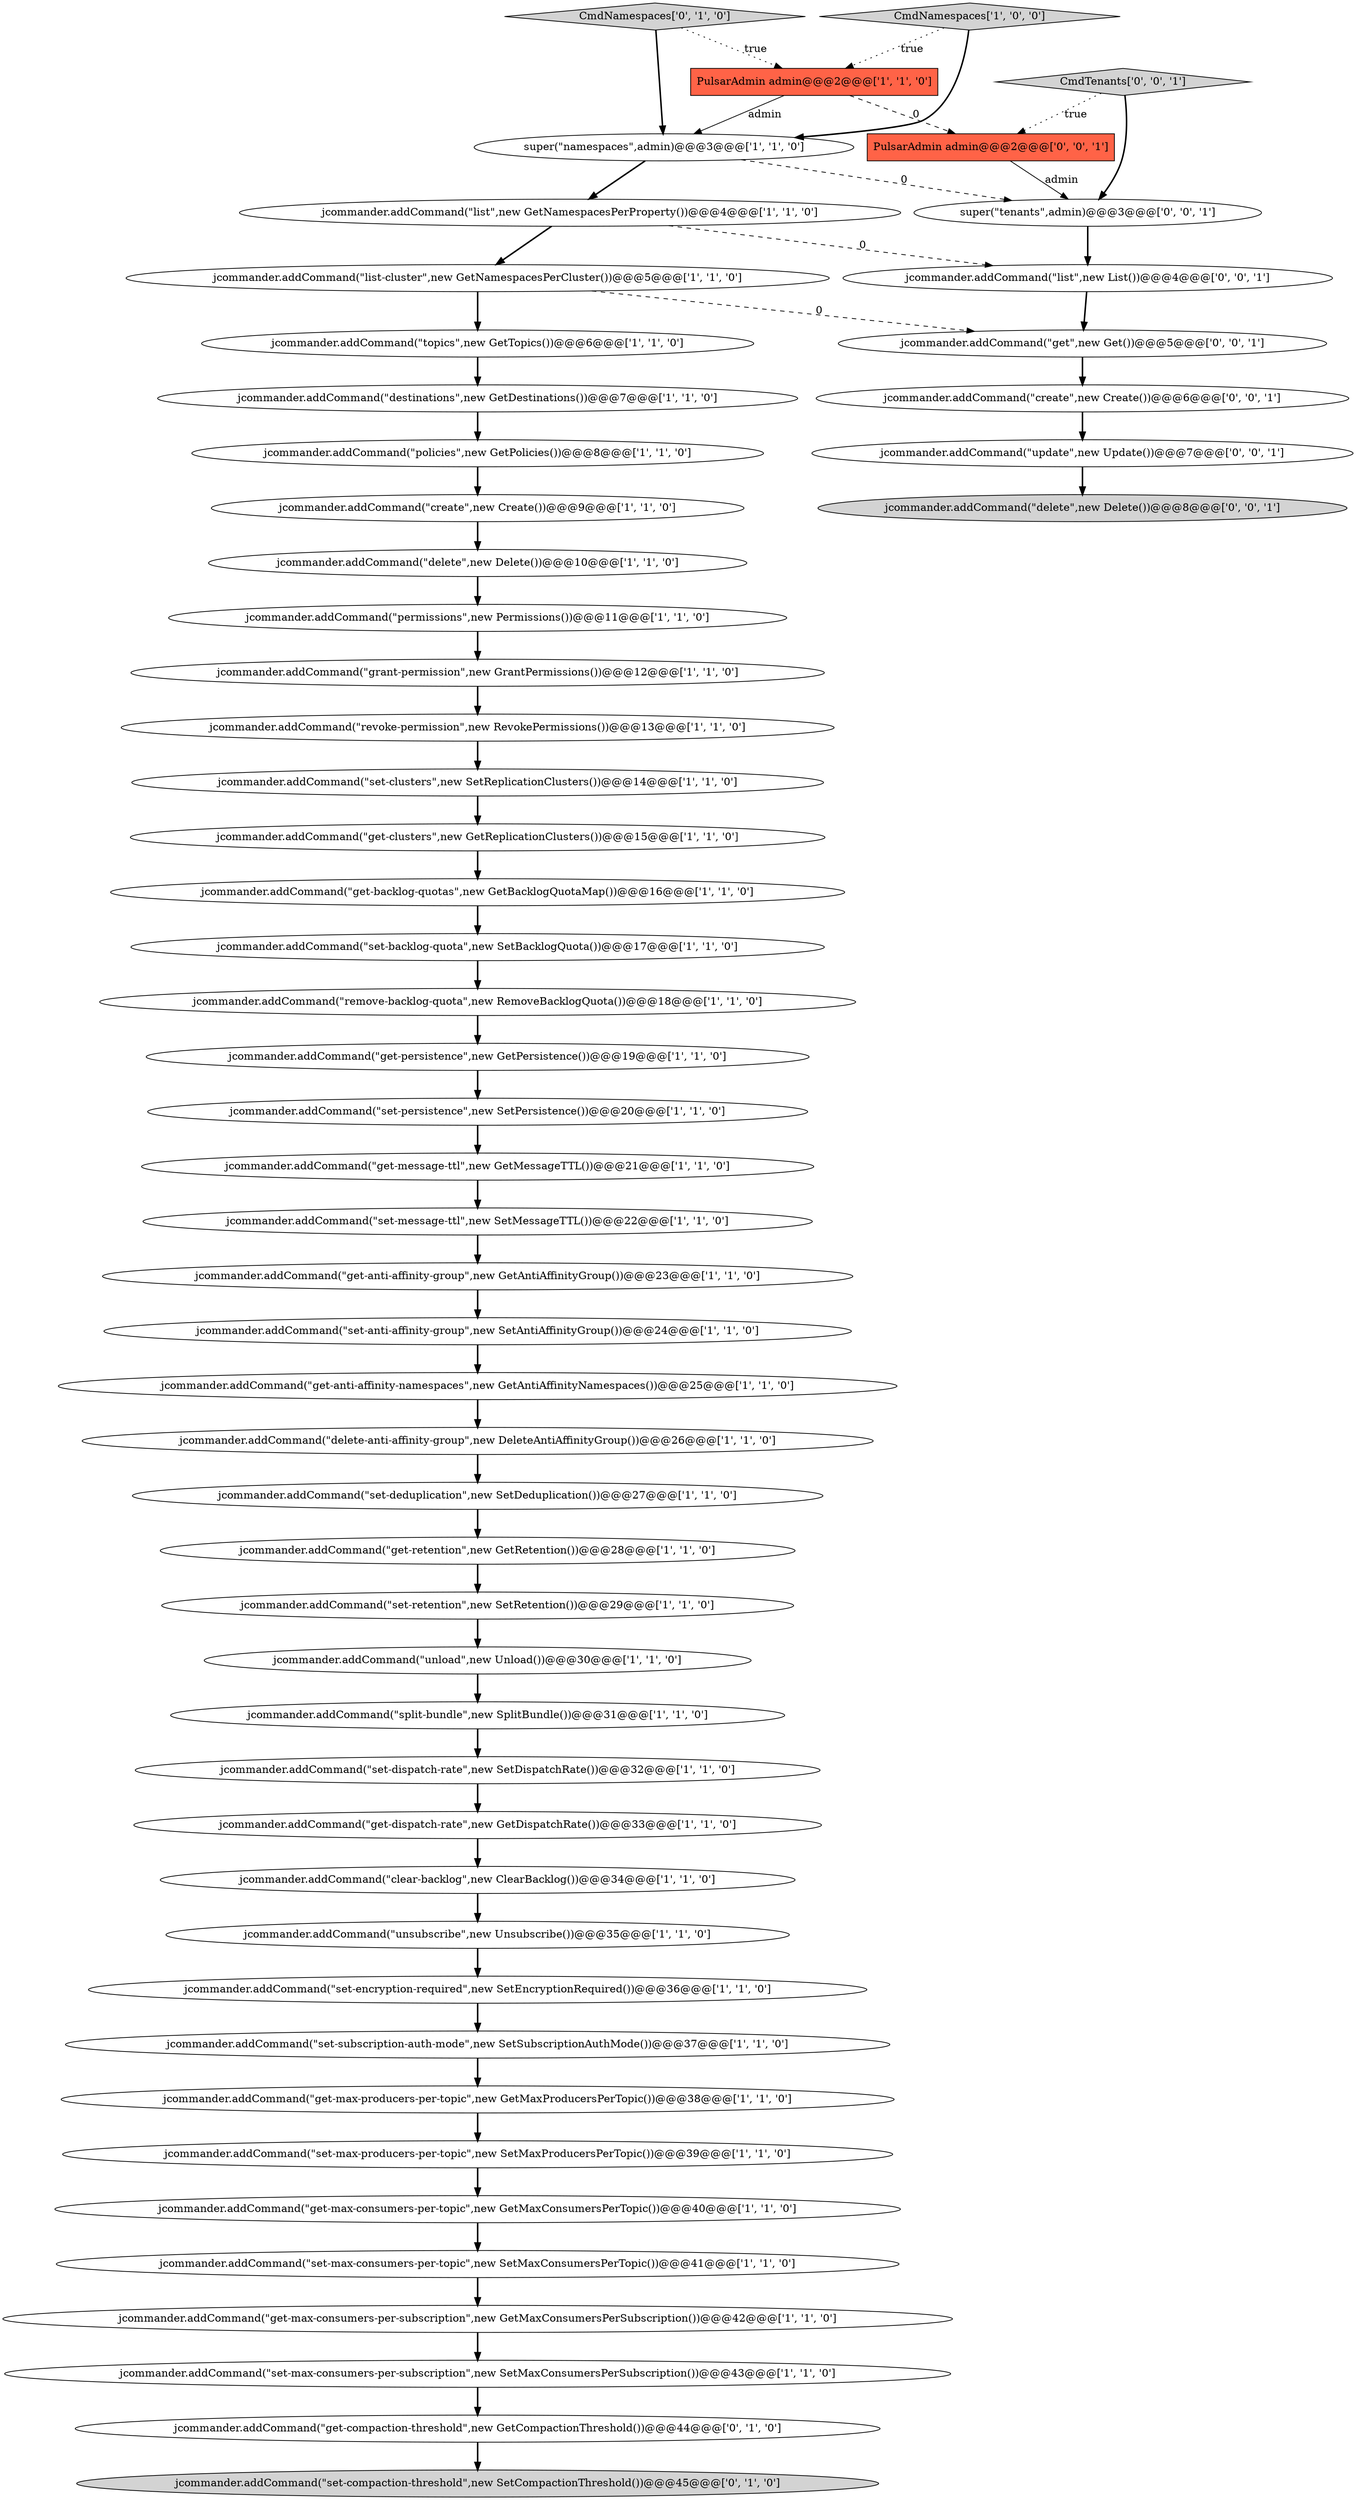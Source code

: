 digraph {
53 [style = filled, label = "jcommander.addCommand(\"create\",new Create())@@@6@@@['0', '0', '1']", fillcolor = white, shape = ellipse image = "AAA0AAABBB3BBB"];
26 [style = filled, label = "jcommander.addCommand(\"set-dispatch-rate\",new SetDispatchRate())@@@32@@@['1', '1', '0']", fillcolor = white, shape = ellipse image = "AAA0AAABBB1BBB"];
32 [style = filled, label = "jcommander.addCommand(\"remove-backlog-quota\",new RemoveBacklogQuota())@@@18@@@['1', '1', '0']", fillcolor = white, shape = ellipse image = "AAA0AAABBB1BBB"];
3 [style = filled, label = "super(\"namespaces\",admin)@@@3@@@['1', '1', '0']", fillcolor = white, shape = ellipse image = "AAA0AAABBB1BBB"];
9 [style = filled, label = "jcommander.addCommand(\"get-clusters\",new GetReplicationClusters())@@@15@@@['1', '1', '0']", fillcolor = white, shape = ellipse image = "AAA0AAABBB1BBB"];
10 [style = filled, label = "jcommander.addCommand(\"set-max-consumers-per-topic\",new SetMaxConsumersPerTopic())@@@41@@@['1', '1', '0']", fillcolor = white, shape = ellipse image = "AAA0AAABBB1BBB"];
34 [style = filled, label = "jcommander.addCommand(\"destinations\",new GetDestinations())@@@7@@@['1', '1', '0']", fillcolor = white, shape = ellipse image = "AAA0AAABBB1BBB"];
19 [style = filled, label = "jcommander.addCommand(\"set-max-consumers-per-subscription\",new SetMaxConsumersPerSubscription())@@@43@@@['1', '1', '0']", fillcolor = white, shape = ellipse image = "AAA0AAABBB1BBB"];
14 [style = filled, label = "jcommander.addCommand(\"set-retention\",new SetRetention())@@@29@@@['1', '1', '0']", fillcolor = white, shape = ellipse image = "AAA0AAABBB1BBB"];
12 [style = filled, label = "jcommander.addCommand(\"permissions\",new Permissions())@@@11@@@['1', '1', '0']", fillcolor = white, shape = ellipse image = "AAA0AAABBB1BBB"];
40 [style = filled, label = "jcommander.addCommand(\"get-dispatch-rate\",new GetDispatchRate())@@@33@@@['1', '1', '0']", fillcolor = white, shape = ellipse image = "AAA0AAABBB1BBB"];
24 [style = filled, label = "jcommander.addCommand(\"delete-anti-affinity-group\",new DeleteAntiAffinityGroup())@@@26@@@['1', '1', '0']", fillcolor = white, shape = ellipse image = "AAA0AAABBB1BBB"];
28 [style = filled, label = "jcommander.addCommand(\"get-retention\",new GetRetention())@@@28@@@['1', '1', '0']", fillcolor = white, shape = ellipse image = "AAA0AAABBB1BBB"];
25 [style = filled, label = "jcommander.addCommand(\"set-deduplication\",new SetDeduplication())@@@27@@@['1', '1', '0']", fillcolor = white, shape = ellipse image = "AAA0AAABBB1BBB"];
47 [style = filled, label = "jcommander.addCommand(\"delete\",new Delete())@@@8@@@['0', '0', '1']", fillcolor = lightgray, shape = ellipse image = "AAA0AAABBB3BBB"];
27 [style = filled, label = "jcommander.addCommand(\"set-encryption-required\",new SetEncryptionRequired())@@@36@@@['1', '1', '0']", fillcolor = white, shape = ellipse image = "AAA0AAABBB1BBB"];
6 [style = filled, label = "jcommander.addCommand(\"set-backlog-quota\",new SetBacklogQuota())@@@17@@@['1', '1', '0']", fillcolor = white, shape = ellipse image = "AAA0AAABBB1BBB"];
0 [style = filled, label = "jcommander.addCommand(\"set-clusters\",new SetReplicationClusters())@@@14@@@['1', '1', '0']", fillcolor = white, shape = ellipse image = "AAA0AAABBB1BBB"];
43 [style = filled, label = "jcommander.addCommand(\"set-compaction-threshold\",new SetCompactionThreshold())@@@45@@@['0', '1', '0']", fillcolor = lightgray, shape = ellipse image = "AAA1AAABBB2BBB"];
50 [style = filled, label = "super(\"tenants\",admin)@@@3@@@['0', '0', '1']", fillcolor = white, shape = ellipse image = "AAA0AAABBB3BBB"];
22 [style = filled, label = "jcommander.addCommand(\"list-cluster\",new GetNamespacesPerCluster())@@@5@@@['1', '1', '0']", fillcolor = white, shape = ellipse image = "AAA0AAABBB1BBB"];
23 [style = filled, label = "jcommander.addCommand(\"unload\",new Unload())@@@30@@@['1', '1', '0']", fillcolor = white, shape = ellipse image = "AAA0AAABBB1BBB"];
36 [style = filled, label = "jcommander.addCommand(\"set-subscription-auth-mode\",new SetSubscriptionAuthMode())@@@37@@@['1', '1', '0']", fillcolor = white, shape = ellipse image = "AAA0AAABBB1BBB"];
18 [style = filled, label = "jcommander.addCommand(\"delete\",new Delete())@@@10@@@['1', '1', '0']", fillcolor = white, shape = ellipse image = "AAA0AAABBB1BBB"];
38 [style = filled, label = "jcommander.addCommand(\"set-max-producers-per-topic\",new SetMaxProducersPerTopic())@@@39@@@['1', '1', '0']", fillcolor = white, shape = ellipse image = "AAA0AAABBB1BBB"];
1 [style = filled, label = "jcommander.addCommand(\"create\",new Create())@@@9@@@['1', '1', '0']", fillcolor = white, shape = ellipse image = "AAA0AAABBB1BBB"];
17 [style = filled, label = "jcommander.addCommand(\"get-max-producers-per-topic\",new GetMaxProducersPerTopic())@@@38@@@['1', '1', '0']", fillcolor = white, shape = ellipse image = "AAA0AAABBB1BBB"];
51 [style = filled, label = "jcommander.addCommand(\"update\",new Update())@@@7@@@['0', '0', '1']", fillcolor = white, shape = ellipse image = "AAA0AAABBB3BBB"];
20 [style = filled, label = "jcommander.addCommand(\"get-max-consumers-per-subscription\",new GetMaxConsumersPerSubscription())@@@42@@@['1', '1', '0']", fillcolor = white, shape = ellipse image = "AAA0AAABBB1BBB"];
35 [style = filled, label = "jcommander.addCommand(\"set-anti-affinity-group\",new SetAntiAffinityGroup())@@@24@@@['1', '1', '0']", fillcolor = white, shape = ellipse image = "AAA0AAABBB1BBB"];
45 [style = filled, label = "CmdNamespaces['0', '1', '0']", fillcolor = lightgray, shape = diamond image = "AAA0AAABBB2BBB"];
11 [style = filled, label = "jcommander.addCommand(\"topics\",new GetTopics())@@@6@@@['1', '1', '0']", fillcolor = white, shape = ellipse image = "AAA0AAABBB1BBB"];
33 [style = filled, label = "jcommander.addCommand(\"split-bundle\",new SplitBundle())@@@31@@@['1', '1', '0']", fillcolor = white, shape = ellipse image = "AAA0AAABBB1BBB"];
46 [style = filled, label = "jcommander.addCommand(\"list\",new List())@@@4@@@['0', '0', '1']", fillcolor = white, shape = ellipse image = "AAA0AAABBB3BBB"];
4 [style = filled, label = "jcommander.addCommand(\"policies\",new GetPolicies())@@@8@@@['1', '1', '0']", fillcolor = white, shape = ellipse image = "AAA0AAABBB1BBB"];
21 [style = filled, label = "CmdNamespaces['1', '0', '0']", fillcolor = lightgray, shape = diamond image = "AAA0AAABBB1BBB"];
8 [style = filled, label = "jcommander.addCommand(\"get-max-consumers-per-topic\",new GetMaxConsumersPerTopic())@@@40@@@['1', '1', '0']", fillcolor = white, shape = ellipse image = "AAA0AAABBB1BBB"];
15 [style = filled, label = "PulsarAdmin admin@@@2@@@['1', '1', '0']", fillcolor = tomato, shape = box image = "AAA0AAABBB1BBB"];
42 [style = filled, label = "jcommander.addCommand(\"revoke-permission\",new RevokePermissions())@@@13@@@['1', '1', '0']", fillcolor = white, shape = ellipse image = "AAA0AAABBB1BBB"];
52 [style = filled, label = "PulsarAdmin admin@@@2@@@['0', '0', '1']", fillcolor = tomato, shape = box image = "AAA0AAABBB3BBB"];
39 [style = filled, label = "jcommander.addCommand(\"get-backlog-quotas\",new GetBacklogQuotaMap())@@@16@@@['1', '1', '0']", fillcolor = white, shape = ellipse image = "AAA0AAABBB1BBB"];
44 [style = filled, label = "jcommander.addCommand(\"get-compaction-threshold\",new GetCompactionThreshold())@@@44@@@['0', '1', '0']", fillcolor = white, shape = ellipse image = "AAA1AAABBB2BBB"];
7 [style = filled, label = "jcommander.addCommand(\"set-persistence\",new SetPersistence())@@@20@@@['1', '1', '0']", fillcolor = white, shape = ellipse image = "AAA0AAABBB1BBB"];
49 [style = filled, label = "jcommander.addCommand(\"get\",new Get())@@@5@@@['0', '0', '1']", fillcolor = white, shape = ellipse image = "AAA0AAABBB3BBB"];
2 [style = filled, label = "jcommander.addCommand(\"get-anti-affinity-group\",new GetAntiAffinityGroup())@@@23@@@['1', '1', '0']", fillcolor = white, shape = ellipse image = "AAA0AAABBB1BBB"];
5 [style = filled, label = "jcommander.addCommand(\"get-anti-affinity-namespaces\",new GetAntiAffinityNamespaces())@@@25@@@['1', '1', '0']", fillcolor = white, shape = ellipse image = "AAA0AAABBB1BBB"];
16 [style = filled, label = "jcommander.addCommand(\"clear-backlog\",new ClearBacklog())@@@34@@@['1', '1', '0']", fillcolor = white, shape = ellipse image = "AAA0AAABBB1BBB"];
31 [style = filled, label = "jcommander.addCommand(\"grant-permission\",new GrantPermissions())@@@12@@@['1', '1', '0']", fillcolor = white, shape = ellipse image = "AAA0AAABBB1BBB"];
41 [style = filled, label = "jcommander.addCommand(\"get-message-ttl\",new GetMessageTTL())@@@21@@@['1', '1', '0']", fillcolor = white, shape = ellipse image = "AAA0AAABBB1BBB"];
29 [style = filled, label = "jcommander.addCommand(\"list\",new GetNamespacesPerProperty())@@@4@@@['1', '1', '0']", fillcolor = white, shape = ellipse image = "AAA0AAABBB1BBB"];
48 [style = filled, label = "CmdTenants['0', '0', '1']", fillcolor = lightgray, shape = diamond image = "AAA0AAABBB3BBB"];
30 [style = filled, label = "jcommander.addCommand(\"unsubscribe\",new Unsubscribe())@@@35@@@['1', '1', '0']", fillcolor = white, shape = ellipse image = "AAA0AAABBB1BBB"];
13 [style = filled, label = "jcommander.addCommand(\"set-message-ttl\",new SetMessageTTL())@@@22@@@['1', '1', '0']", fillcolor = white, shape = ellipse image = "AAA0AAABBB1BBB"];
37 [style = filled, label = "jcommander.addCommand(\"get-persistence\",new GetPersistence())@@@19@@@['1', '1', '0']", fillcolor = white, shape = ellipse image = "AAA0AAABBB1BBB"];
3->29 [style = bold, label=""];
22->11 [style = bold, label=""];
11->34 [style = bold, label=""];
37->7 [style = bold, label=""];
44->43 [style = bold, label=""];
42->0 [style = bold, label=""];
9->39 [style = bold, label=""];
21->3 [style = bold, label=""];
46->49 [style = bold, label=""];
51->47 [style = bold, label=""];
15->3 [style = solid, label="admin"];
29->46 [style = dashed, label="0"];
39->6 [style = bold, label=""];
38->8 [style = bold, label=""];
15->52 [style = dashed, label="0"];
17->38 [style = bold, label=""];
48->50 [style = bold, label=""];
0->9 [style = bold, label=""];
32->37 [style = bold, label=""];
23->33 [style = bold, label=""];
19->44 [style = bold, label=""];
50->46 [style = bold, label=""];
49->53 [style = bold, label=""];
41->13 [style = bold, label=""];
1->18 [style = bold, label=""];
21->15 [style = dotted, label="true"];
4->1 [style = bold, label=""];
12->31 [style = bold, label=""];
20->19 [style = bold, label=""];
45->3 [style = bold, label=""];
30->27 [style = bold, label=""];
53->51 [style = bold, label=""];
35->5 [style = bold, label=""];
7->41 [style = bold, label=""];
34->4 [style = bold, label=""];
31->42 [style = bold, label=""];
25->28 [style = bold, label=""];
27->36 [style = bold, label=""];
45->15 [style = dotted, label="true"];
6->32 [style = bold, label=""];
22->49 [style = dashed, label="0"];
5->24 [style = bold, label=""];
26->40 [style = bold, label=""];
52->50 [style = solid, label="admin"];
40->16 [style = bold, label=""];
48->52 [style = dotted, label="true"];
14->23 [style = bold, label=""];
29->22 [style = bold, label=""];
3->50 [style = dashed, label="0"];
24->25 [style = bold, label=""];
16->30 [style = bold, label=""];
18->12 [style = bold, label=""];
13->2 [style = bold, label=""];
28->14 [style = bold, label=""];
36->17 [style = bold, label=""];
2->35 [style = bold, label=""];
8->10 [style = bold, label=""];
33->26 [style = bold, label=""];
10->20 [style = bold, label=""];
}
